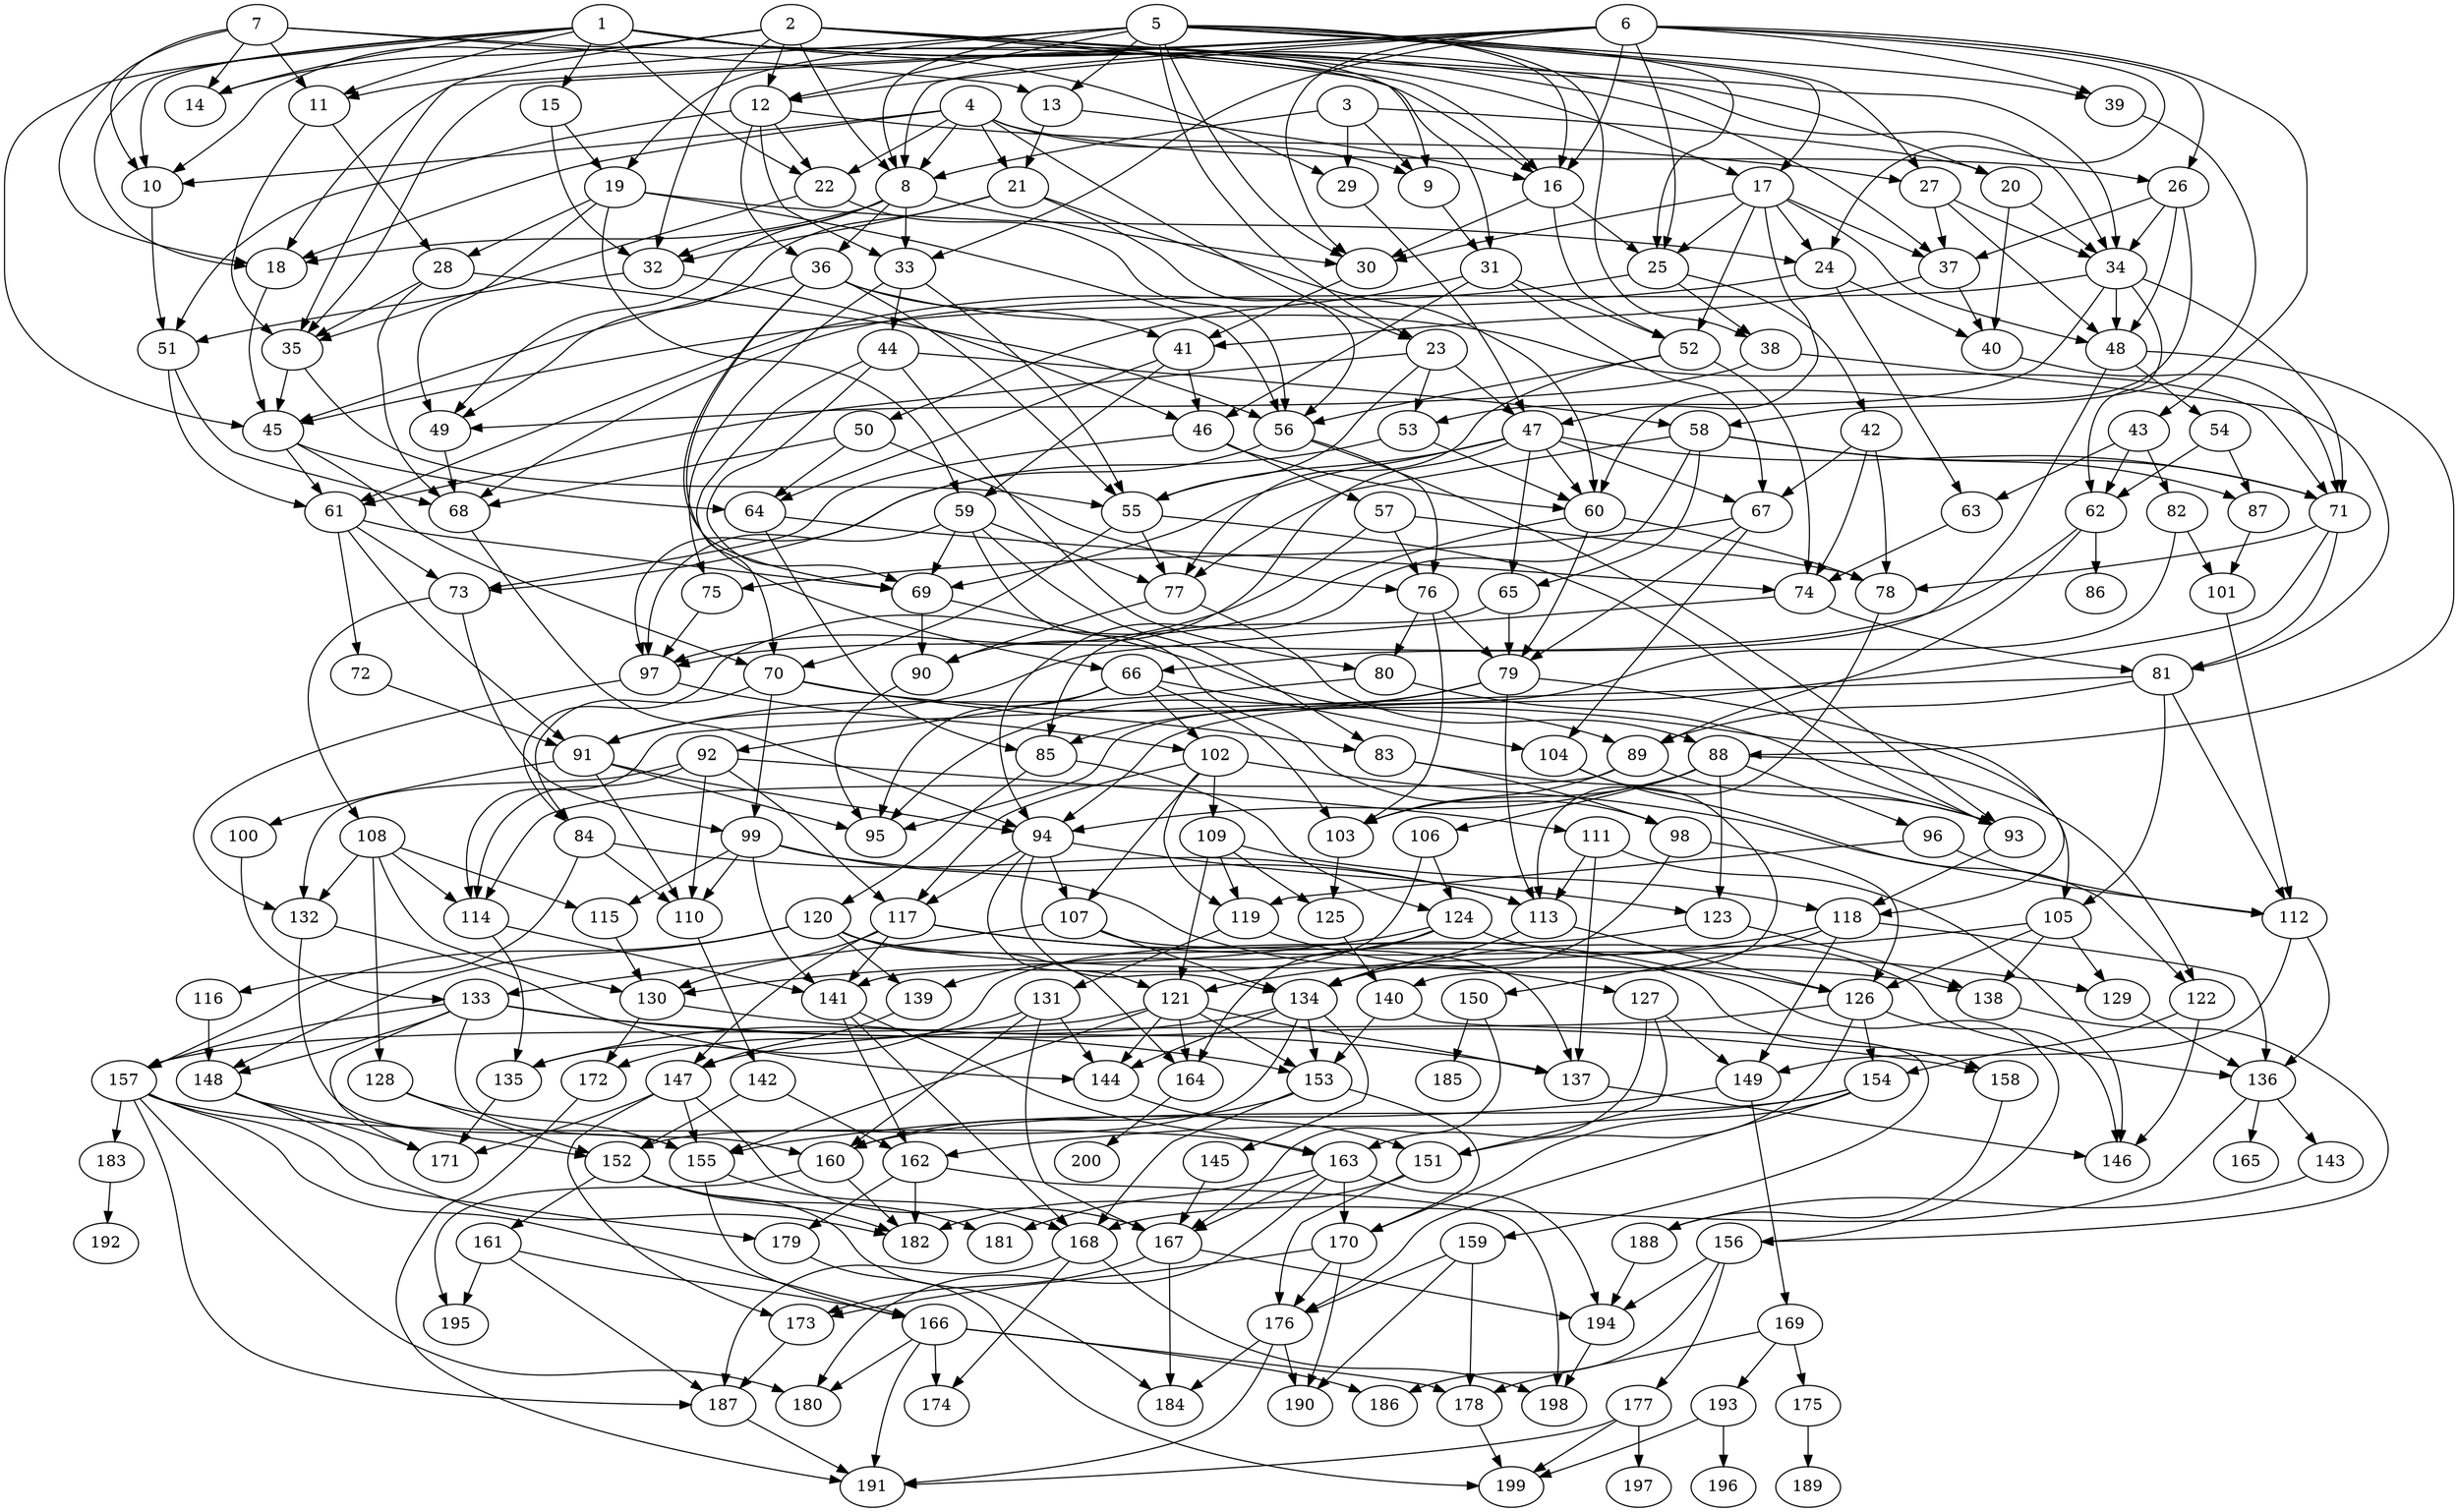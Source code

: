 // DAG automatically generated by daggen at Wed Apr 12 12:23:20 2017
// ./daggen --dot -n 200 --jump=5 --fat=0.4 --regularity=0.4 --density=0.6 
digraph G {
  1 [size="539940547506", alpha="0.11"]
  1 -> 10 [size ="411041792"]
  1 -> 11 [size ="411041792"]
  1 -> 14 [size ="411041792"]
  1 -> 15 [size ="411041792"]
  1 -> 17 [size ="411041792"]
  1 -> 18 [size ="411041792"]
  1 -> 22 [size ="411041792"]
  1 -> 29 [size ="411041792"]
  1 -> 31 [size ="411041792"]
  1 -> 34 [size ="411041792"]
  1 -> 37 [size ="411041792"]
  1 -> 45 [size ="411041792"]
  2 [size="538530536", alpha="0.06"]
  2 -> 8 [size ="33554432"]
  2 -> 9 [size ="33554432"]
  2 -> 10 [size ="33554432"]
  2 -> 12 [size ="33554432"]
  2 -> 14 [size ="33554432"]
  2 -> 16 [size ="33554432"]
  2 -> 20 [size ="33554432"]
  2 -> 32 [size ="33554432"]
  2 -> 34 [size ="33554432"]
  2 -> 35 [size ="33554432"]
  3 [size="231928233984", alpha="0.03"]
  3 -> 8 [size ="301989888"]
  3 -> 9 [size ="301989888"]
  3 -> 20 [size ="301989888"]
  3 -> 29 [size ="301989888"]
  4 [size="80306443537", alpha="0.03"]
  4 -> 8 [size ="75497472"]
  4 -> 9 [size ="75497472"]
  4 -> 10 [size ="75497472"]
  4 -> 18 [size ="75497472"]
  4 -> 21 [size ="75497472"]
  4 -> 22 [size ="75497472"]
  4 -> 23 [size ="75497472"]
  4 -> 26 [size ="75497472"]
  5 [size="1765596552", alpha="0.03"]
  5 -> 8 [size ="33554432"]
  5 -> 11 [size ="33554432"]
  5 -> 12 [size ="33554432"]
  5 -> 13 [size ="33554432"]
  5 -> 16 [size ="33554432"]
  5 -> 17 [size ="33554432"]
  5 -> 19 [size ="33554432"]
  5 -> 23 [size ="33554432"]
  5 -> 25 [size ="33554432"]
  5 -> 27 [size ="33554432"]
  5 -> 30 [size ="33554432"]
  5 -> 38 [size ="33554432"]
  5 -> 39 [size ="33554432"]
  6 [size="134217728000", alpha="0.03"]
  6 -> 8 [size ="209715200"]
  6 -> 12 [size ="209715200"]
  6 -> 16 [size ="209715200"]
  6 -> 18 [size ="209715200"]
  6 -> 24 [size ="209715200"]
  6 -> 25 [size ="209715200"]
  6 -> 26 [size ="209715200"]
  6 -> 30 [size ="209715200"]
  6 -> 33 [size ="209715200"]
  6 -> 35 [size ="209715200"]
  6 -> 39 [size ="209715200"]
  6 -> 43 [size ="209715200"]
  7 [size="28991029248", alpha="0.19"]
  7 -> 10 [size ="75497472"]
  7 -> 11 [size ="75497472"]
  7 -> 13 [size ="75497472"]
  7 -> 14 [size ="75497472"]
  7 -> 16 [size ="75497472"]
  7 -> 18 [size ="75497472"]
  8 [size="115069987140", alpha="0.19"]
  8 -> 18 [size ="134217728"]
  8 -> 30 [size ="134217728"]
  8 -> 32 [size ="134217728"]
  8 -> 33 [size ="134217728"]
  8 -> 36 [size ="134217728"]
  8 -> 49 [size ="134217728"]
  9 [size="2690249906", alpha="0.06"]
  9 -> 31 [size ="134217728"]
  10 [size="315975126691", alpha="0.17"]
  10 -> 51 [size ="209715200"]
  11 [size="7325046748", alpha="0.10"]
  11 -> 28 [size ="134217728"]
  11 -> 35 [size ="134217728"]
  12 [size="231928233984", alpha="0.11"]
  12 -> 22 [size ="301989888"]
  12 -> 27 [size ="301989888"]
  12 -> 33 [size ="301989888"]
  12 -> 36 [size ="301989888"]
  12 -> 51 [size ="301989888"]
  13 [size="68719476736", alpha="0.12"]
  13 -> 16 [size ="134217728"]
  13 -> 21 [size ="134217728"]
  14 [size="505006234952", alpha="0.17"]
  15 [size="68719476736", alpha="0.11"]
  15 -> 19 [size ="134217728"]
  15 -> 32 [size ="134217728"]
  16 [size="556146922190", alpha="0.17"]
  16 -> 25 [size ="411041792"]
  16 -> 30 [size ="411041792"]
  16 -> 52 [size ="411041792"]
  17 [size="2121445290", alpha="0.07"]
  17 -> 24 [size ="33554432"]
  17 -> 25 [size ="33554432"]
  17 -> 30 [size ="33554432"]
  17 -> 37 [size ="33554432"]
  17 -> 47 [size ="33554432"]
  17 -> 48 [size ="33554432"]
  17 -> 52 [size ="33554432"]
  18 [size="41412997309", alpha="0.05"]
  18 -> 45 [size ="838860800"]
  19 [size="368293445632", alpha="0.02"]
  19 -> 24 [size ="411041792"]
  19 -> 28 [size ="411041792"]
  19 -> 49 [size ="411041792"]
  19 -> 56 [size ="411041792"]
  19 -> 59 [size ="411041792"]
  20 [size="15794815656", alpha="0.19"]
  20 -> 34 [size ="536870912"]
  20 -> 40 [size ="536870912"]
  21 [size="83814534492", alpha="0.19"]
  21 -> 32 [size ="134217728"]
  21 -> 49 [size ="134217728"]
  21 -> 56 [size ="134217728"]
  21 -> 60 [size ="134217728"]
  22 [size="16439108037", alpha="0.06"]
  22 -> 35 [size ="33554432"]
  22 -> 56 [size ="33554432"]
  23 [size="136099098432", alpha="0.18"]
  23 -> 47 [size ="134217728"]
  23 -> 53 [size ="134217728"]
  23 -> 55 [size ="134217728"]
  23 -> 61 [size ="134217728"]
  24 [size="134217728000", alpha="0.09"]
  24 -> 40 [size ="209715200"]
  24 -> 45 [size ="209715200"]
  24 -> 63 [size ="209715200"]
  25 [size="185833736784", alpha="0.05"]
  25 -> 38 [size ="134217728"]
  25 -> 42 [size ="134217728"]
  25 -> 61 [size ="134217728"]
  26 [size="92008622750", alpha="0.04"]
  26 -> 34 [size ="411041792"]
  26 -> 37 [size ="411041792"]
  26 -> 48 [size ="411041792"]
  26 -> 60 [size ="411041792"]
  27 [size="2938072400", alpha="0.18"]
  27 -> 34 [size ="134217728"]
  27 -> 37 [size ="134217728"]
  27 -> 48 [size ="134217728"]
  28 [size="23878587142", alpha="0.19"]
  28 -> 35 [size ="411041792"]
  28 -> 56 [size ="411041792"]
  28 -> 68 [size ="411041792"]
  29 [size="28991029248", alpha="0.05"]
  29 -> 47 [size ="75497472"]
  30 [size="368293445632", alpha="0.19"]
  30 -> 41 [size ="411041792"]
  31 [size="68719476736", alpha="0.15"]
  31 -> 46 [size ="134217728"]
  31 -> 50 [size ="134217728"]
  31 -> 52 [size ="134217728"]
  31 -> 67 [size ="134217728"]
  32 [size="557866293088", alpha="0.01"]
  32 -> 46 [size ="536870912"]
  32 -> 51 [size ="536870912"]
  33 [size="468862696331", alpha="0.02"]
  33 -> 44 [size ="301989888"]
  33 -> 55 [size ="301989888"]
  33 -> 75 [size ="301989888"]
  34 [size="1073741824000", alpha="0.04"]
  34 -> 48 [size ="838860800"]
  34 -> 53 [size ="838860800"]
  34 -> 62 [size ="838860800"]
  34 -> 68 [size ="838860800"]
  34 -> 71 [size ="838860800"]
  35 [size="28898927332", alpha="0.14"]
  35 -> 45 [size ="33554432"]
  35 -> 55 [size ="33554432"]
  36 [size="17854504725", alpha="0.13"]
  36 -> 41 [size ="301989888"]
  36 -> 45 [size ="301989888"]
  36 -> 55 [size ="301989888"]
  36 -> 66 [size ="301989888"]
  36 -> 69 [size ="301989888"]
  36 -> 71 [size ="301989888"]
  37 [size="5215611325", alpha="0.17"]
  37 -> 40 [size ="134217728"]
  37 -> 41 [size ="134217728"]
  38 [size="109541058084", alpha="0.11"]
  38 -> 49 [size ="134217728"]
  38 -> 81 [size ="134217728"]
  39 [size="752282419838", alpha="0.12"]
  39 -> 58 [size ="679477248"]
  40 [size="59112267803", alpha="0.13"]
  40 -> 71 [size ="75497472"]
  41 [size="12950419438", alpha="0.08"]
  41 -> 46 [size ="209715200"]
  41 -> 59 [size ="209715200"]
  41 -> 64 [size ="209715200"]
  42 [size="5494626356", alpha="0.17"]
  42 -> 67 [size ="679477248"]
  42 -> 74 [size ="679477248"]
  42 -> 78 [size ="679477248"]
  43 [size="18928688436", alpha="0.00"]
  43 -> 62 [size ="411041792"]
  43 -> 63 [size ="411041792"]
  43 -> 82 [size ="411041792"]
  44 [size="368293445632", alpha="0.17"]
  44 -> 58 [size ="411041792"]
  44 -> 69 [size ="411041792"]
  44 -> 70 [size ="411041792"]
  44 -> 80 [size ="411041792"]
  45 [size="22160927212", alpha="0.00"]
  45 -> 61 [size ="536870912"]
  45 -> 64 [size ="536870912"]
  45 -> 70 [size ="536870912"]
  46 [size="8589934592", alpha="0.18"]
  46 -> 57 [size ="33554432"]
  46 -> 60 [size ="33554432"]
  46 -> 73 [size ="33554432"]
  47 [size="42279850926", alpha="0.05"]
  47 -> 55 [size ="33554432"]
  47 -> 60 [size ="33554432"]
  47 -> 65 [size ="33554432"]
  47 -> 67 [size ="33554432"]
  47 -> 69 [size ="33554432"]
  47 -> 71 [size ="33554432"]
  47 -> 90 [size ="33554432"]
  48 [size="3312476859", alpha="0.15"]
  48 -> 54 [size ="209715200"]
  48 -> 66 [size ="209715200"]
  48 -> 88 [size ="209715200"]
  49 [size="8589934592", alpha="0.18"]
  49 -> 68 [size ="33554432"]
  50 [size="20285829601", alpha="0.04"]
  50 -> 64 [size ="411041792"]
  50 -> 68 [size ="411041792"]
  50 -> 76 [size ="411041792"]
  51 [size="4954380841", alpha="0.00"]
  51 -> 61 [size ="209715200"]
  51 -> 68 [size ="209715200"]
  52 [size="231928233984", alpha="0.04"]
  52 -> 56 [size ="301989888"]
  52 -> 74 [size ="301989888"]
  52 -> 77 [size ="301989888"]
  53 [size="231928233984", alpha="0.10"]
  53 -> 60 [size ="301989888"]
  53 -> 73 [size ="301989888"]
  54 [size="38824656838", alpha="0.02"]
  54 -> 62 [size ="33554432"]
  54 -> 87 [size ="33554432"]
  55 [size="32156801128", alpha="0.00"]
  55 -> 70 [size ="536870912"]
  55 -> 77 [size ="536870912"]
  55 -> 93 [size ="536870912"]
  56 [size="8589934592", alpha="0.03"]
  56 -> 76 [size ="33554432"]
  56 -> 93 [size ="33554432"]
  56 -> 97 [size ="33554432"]
  57 [size="1339261639352", alpha="0.10"]
  57 -> 76 [size ="838860800"]
  57 -> 78 [size ="838860800"]
  57 -> 97 [size ="838860800"]
  58 [size="21116876433", alpha="0.02"]
  58 -> 65 [size ="411041792"]
  58 -> 71 [size ="411041792"]
  58 -> 77 [size ="411041792"]
  58 -> 87 [size ="411041792"]
  58 -> 94 [size ="411041792"]
  59 [size="8589934592", alpha="0.11"]
  59 -> 69 [size ="33554432"]
  59 -> 77 [size ="33554432"]
  59 -> 83 [size ="33554432"]
  59 -> 97 [size ="33554432"]
  59 -> 98 [size ="33554432"]
  60 [size="855006835696", alpha="0.04"]
  60 -> 78 [size ="536870912"]
  60 -> 79 [size ="536870912"]
  60 -> 84 [size ="536870912"]
  61 [size="471503759228", alpha="0.11"]
  61 -> 69 [size ="301989888"]
  61 -> 72 [size ="301989888"]
  61 -> 73 [size ="301989888"]
  61 -> 91 [size ="301989888"]
  62 [size="228433652460", alpha="0.09"]
  62 -> 86 [size ="536870912"]
  62 -> 89 [size ="536870912"]
  62 -> 97 [size ="536870912"]
  63 [size="7069147764", alpha="0.03"]
  63 -> 74 [size ="33554432"]
  64 [size="68719476736", alpha="0.04"]
  64 -> 74 [size ="134217728"]
  64 -> 85 [size ="134217728"]
  65 [size="2091676268", alpha="0.16"]
  65 -> 79 [size ="75497472"]
  65 -> 85 [size ="75497472"]
  66 [size="2349034249", alpha="0.04"]
  66 -> 92 [size ="75497472"]
  66 -> 95 [size ="75497472"]
  66 -> 102 [size ="75497472"]
  66 -> 103 [size ="75497472"]
  66 -> 104 [size ="75497472"]
  67 [size="1077674812", alpha="0.01"]
  67 -> 75 [size ="134217728"]
  67 -> 79 [size ="134217728"]
  67 -> 104 [size ="134217728"]
  68 [size="1073741824000", alpha="0.09"]
  68 -> 94 [size ="838860800"]
  69 [size="321537419138", alpha="0.04"]
  69 -> 89 [size ="209715200"]
  69 -> 90 [size ="209715200"]
  70 [size="28991029248", alpha="0.04"]
  70 -> 83 [size ="75497472"]
  70 -> 84 [size ="75497472"]
  70 -> 99 [size ="75497472"]
  70 -> 105 [size ="75497472"]
  71 [size="549755813888", alpha="0.20"]
  71 -> 78 [size ="536870912"]
  71 -> 81 [size ="536870912"]
  71 -> 94 [size ="536870912"]
  72 [size="141695173560", alpha="0.09"]
  72 -> 91 [size ="134217728"]
  73 [size="48688849766", alpha="0.02"]
  73 -> 99 [size ="838860800"]
  73 -> 108 [size ="838860800"]
  74 [size="2478337009", alpha="0.12"]
  74 -> 81 [size ="134217728"]
  74 -> 91 [size ="134217728"]
  75 [size="635453865", alpha="0.03"]
  75 -> 97 [size ="75497472"]
  76 [size="17537040772", alpha="0.17"]
  76 -> 79 [size ="301989888"]
  76 -> 80 [size ="301989888"]
  76 -> 103 [size ="301989888"]
  77 [size="782757789696", alpha="0.20"]
  77 -> 88 [size ="679477248"]
  77 -> 90 [size ="679477248"]
  78 [size="6085895638", alpha="0.18"]
  78 -> 113 [size ="134217728"]
  79 [size="549755813888", alpha="0.01"]
  79 -> 85 [size ="536870912"]
  79 -> 95 [size ="536870912"]
  79 -> 113 [size ="536870912"]
  79 -> 118 [size ="536870912"]
  80 [size="20213221415", alpha="0.03"]
  80 -> 91 [size ="75497472"]
  80 -> 93 [size ="75497472"]
  81 [size="42972040459", alpha="0.05"]
  81 -> 89 [size ="838860800"]
  81 -> 105 [size ="838860800"]
  81 -> 112 [size ="838860800"]
  81 -> 114 [size ="838860800"]
  82 [size="33392019638", alpha="0.03"]
  82 -> 95 [size ="838860800"]
  82 -> 101 [size ="838860800"]
  83 [size="15089567276", alpha="0.01"]
  83 -> 93 [size ="411041792"]
  83 -> 98 [size ="411041792"]
  84 [size="12026894202", alpha="0.05"]
  84 -> 110 [size ="209715200"]
  84 -> 113 [size ="209715200"]
  84 -> 116 [size ="209715200"]
  85 [size="18670935578", alpha="0.14"]
  85 -> 120 [size ="301989888"]
  85 -> 124 [size ="301989888"]
  86 [size="13006179830", alpha="0.07"]
  87 [size="1073741824000", alpha="0.02"]
  87 -> 101 [size ="838860800"]
  88 [size="368293445632", alpha="0.10"]
  88 -> 94 [size ="411041792"]
  88 -> 96 [size ="411041792"]
  88 -> 103 [size ="411041792"]
  88 -> 106 [size ="411041792"]
  88 -> 122 [size ="411041792"]
  88 -> 123 [size ="411041792"]
  89 [size="368293445632", alpha="0.12"]
  89 -> 93 [size ="411041792"]
  89 -> 103 [size ="411041792"]
  89 -> 114 [size ="411041792"]
  90 [size="1495210819", alpha="0.13"]
  90 -> 95 [size ="33554432"]
  91 [size="28991029248", alpha="0.11"]
  91 -> 94 [size ="75497472"]
  91 -> 95 [size ="75497472"]
  91 -> 100 [size ="75497472"]
  91 -> 110 [size ="75497472"]
  92 [size="907923242276", alpha="0.08"]
  92 -> 110 [size ="838860800"]
  92 -> 111 [size ="838860800"]
  92 -> 114 [size ="838860800"]
  92 -> 117 [size ="838860800"]
  92 -> 132 [size ="838860800"]
  93 [size="3942905694", alpha="0.03"]
  93 -> 118 [size ="301989888"]
  94 [size="370651003661", alpha="0.09"]
  94 -> 107 [size ="301989888"]
  94 -> 117 [size ="301989888"]
  94 -> 121 [size ="301989888"]
  94 -> 123 [size ="301989888"]
  94 -> 134 [size ="301989888"]
  95 [size="68719476736", alpha="0.16"]
  96 [size="900176411619", alpha="0.10"]
  96 -> 112 [size ="679477248"]
  96 -> 119 [size ="679477248"]
  97 [size="44908281456", alpha="0.06"]
  97 -> 102 [size ="134217728"]
  97 -> 132 [size ="134217728"]
  98 [size="30585832218", alpha="0.18"]
  98 -> 126 [size ="536870912"]
  98 -> 134 [size ="536870912"]
  99 [size="36217570381", alpha="0.17"]
  99 -> 110 [size ="838860800"]
  99 -> 113 [size ="838860800"]
  99 -> 115 [size ="838860800"]
  99 -> 127 [size ="838860800"]
  99 -> 141 [size ="838860800"]
  100 [size="47140740402", alpha="0.15"]
  100 -> 133 [size ="75497472"]
  101 [size="134217728000", alpha="0.19"]
  101 -> 112 [size ="209715200"]
  102 [size="24984939081", alpha="0.07"]
  102 -> 107 [size ="33554432"]
  102 -> 109 [size ="33554432"]
  102 -> 112 [size ="33554432"]
  102 -> 117 [size ="33554432"]
  102 -> 119 [size ="33554432"]
  103 [size="134217728000", alpha="0.04"]
  103 -> 125 [size ="209715200"]
  104 [size="350237221306", alpha="0.18"]
  104 -> 122 [size ="411041792"]
  104 -> 140 [size ="411041792"]
  105 [size="22009936026", alpha="0.06"]
  105 -> 126 [size ="411041792"]
  105 -> 129 [size ="411041792"]
  105 -> 134 [size ="411041792"]
  105 -> 138 [size ="411041792"]
  106 [size="9934012428", alpha="0.12"]
  106 -> 124 [size ="536870912"]
  106 -> 141 [size ="536870912"]
  107 [size="882494518268", alpha="0.01"]
  107 -> 133 [size ="679477248"]
  107 -> 134 [size ="679477248"]
  107 -> 137 [size ="679477248"]
  108 [size="1657961999", alpha="0.10"]
  108 -> 114 [size ="33554432"]
  108 -> 115 [size ="33554432"]
  108 -> 128 [size ="33554432"]
  108 -> 130 [size ="33554432"]
  108 -> 132 [size ="33554432"]
  109 [size="3592452653", alpha="0.04"]
  109 -> 118 [size ="75497472"]
  109 -> 119 [size ="75497472"]
  109 -> 121 [size ="75497472"]
  109 -> 125 [size ="75497472"]
  110 [size="4115585764", alpha="0.11"]
  110 -> 142 [size ="75497472"]
  111 [size="649268948432", alpha="0.08"]
  111 -> 113 [size ="536870912"]
  111 -> 137 [size ="536870912"]
  111 -> 146 [size ="536870912"]
  112 [size="28991029248", alpha="0.14"]
  112 -> 136 [size ="75497472"]
  112 -> 149 [size ="75497472"]
  113 [size="68719476736", alpha="0.20"]
  113 -> 126 [size ="134217728"]
  113 -> 134 [size ="134217728"]
  114 [size="309537276152", alpha="0.11"]
  114 -> 135 [size ="536870912"]
  114 -> 141 [size ="536870912"]
  115 [size="278465774348", alpha="0.01"]
  115 -> 130 [size ="838860800"]
  116 [size="19483580083", alpha="0.19"]
  116 -> 148 [size ="679477248"]
  117 [size="301005136", alpha="0.05"]
  117 -> 129 [size ="33554432"]
  117 -> 130 [size ="33554432"]
  117 -> 141 [size ="33554432"]
  117 -> 147 [size ="33554432"]
  117 -> 156 [size ="33554432"]
  118 [size="857308098918", alpha="0.12"]
  118 -> 121 [size ="679477248"]
  118 -> 136 [size ="679477248"]
  118 -> 149 [size ="679477248"]
  118 -> 150 [size ="679477248"]
  119 [size="8626878577", alpha="0.11"]
  119 -> 126 [size ="209715200"]
  119 -> 131 [size ="209715200"]
  120 [size="19289766078", alpha="0.08"]
  120 -> 138 [size ="33554432"]
  120 -> 139 [size ="33554432"]
  120 -> 148 [size ="33554432"]
  120 -> 157 [size ="33554432"]
  120 -> 158 [size ="33554432"]
  120 -> 164 [size ="33554432"]
  121 [size="391457492227", alpha="0.13"]
  121 -> 137 [size ="679477248"]
  121 -> 144 [size ="679477248"]
  121 -> 153 [size ="679477248"]
  121 -> 155 [size ="679477248"]
  121 -> 157 [size ="679477248"]
  121 -> 164 [size ="679477248"]
  122 [size="18983483129", alpha="0.10"]
  122 -> 146 [size ="301989888"]
  122 -> 154 [size ="301989888"]
  123 [size="1733494691", alpha="0.18"]
  123 -> 135 [size ="33554432"]
  123 -> 138 [size ="33554432"]
  124 [size="26724680043", alpha="0.04"]
  124 -> 130 [size ="75497472"]
  124 -> 136 [size ="75497472"]
  124 -> 139 [size ="75497472"]
  124 -> 164 [size ="75497472"]
  125 [size="109032109363", alpha="0.20"]
  125 -> 140 [size ="75497472"]
  126 [size="328651070488", alpha="0.02"]
  126 -> 146 [size ="536870912"]
  126 -> 147 [size ="536870912"]
  126 -> 151 [size ="536870912"]
  126 -> 154 [size ="536870912"]
  127 [size="782757789696", alpha="0.19"]
  127 -> 149 [size ="679477248"]
  127 -> 151 [size ="679477248"]
  127 -> 163 [size ="679477248"]
  128 [size="46992613353", alpha="0.16"]
  128 -> 152 [size ="838860800"]
  128 -> 155 [size ="838860800"]
  129 [size="35217108759", alpha="0.12"]
  129 -> 136 [size ="33554432"]
  130 [size="549755813888", alpha="0.15"]
  130 -> 137 [size ="536870912"]
  130 -> 172 [size ="536870912"]
  131 [size="9383649916", alpha="0.11"]
  131 -> 144 [size ="209715200"]
  131 -> 160 [size ="209715200"]
  131 -> 167 [size ="209715200"]
  131 -> 172 [size ="209715200"]
  132 [size="22186035240", alpha="0.19"]
  132 -> 144 [size ="679477248"]
  132 -> 155 [size ="679477248"]
  133 [size="108553290824", alpha="0.02"]
  133 -> 148 [size ="209715200"]
  133 -> 153 [size ="209715200"]
  133 -> 157 [size ="209715200"]
  133 -> 158 [size ="209715200"]
  133 -> 160 [size ="209715200"]
  133 -> 171 [size ="209715200"]
  134 [size="279378274621", alpha="0.08"]
  134 -> 135 [size ="301989888"]
  134 -> 144 [size ="301989888"]
  134 -> 145 [size ="301989888"]
  134 -> 152 [size ="301989888"]
  134 -> 153 [size ="301989888"]
  135 [size="1768334482", alpha="0.00"]
  135 -> 171 [size ="33554432"]
  136 [size="18573523437", alpha="0.15"]
  136 -> 143 [size ="411041792"]
  136 -> 165 [size ="411041792"]
  136 -> 168 [size ="411041792"]
  137 [size="4144426411", alpha="0.01"]
  137 -> 146 [size ="209715200"]
  138 [size="608922203808", alpha="0.04"]
  138 -> 156 [size ="679477248"]
  139 [size="2448327147", alpha="0.18"]
  139 -> 147 [size ="75497472"]
  140 [size="24821239323", alpha="0.06"]
  140 -> 153 [size ="679477248"]
  140 -> 159 [size ="679477248"]
  141 [size="549755813888", alpha="0.05"]
  141 -> 162 [size ="536870912"]
  141 -> 163 [size ="536870912"]
  141 -> 168 [size ="536870912"]
  142 [size="68719476736", alpha="0.08"]
  142 -> 152 [size ="134217728"]
  142 -> 162 [size ="134217728"]
  143 [size="12953861437", alpha="0.00"]
  143 -> 188 [size ="209715200"]
  144 [size="368293445632", alpha="0.20"]
  144 -> 151 [size ="411041792"]
  145 [size="3296662060", alpha="0.04"]
  145 -> 167 [size ="209715200"]
  146 [size="23289770618", alpha="0.14"]
  147 [size="2260237900", alpha="0.04"]
  147 -> 155 [size ="134217728"]
  147 -> 167 [size ="134217728"]
  147 -> 171 [size ="134217728"]
  147 -> 173 [size ="134217728"]
  148 [size="549755813888", alpha="0.08"]
  148 -> 152 [size ="536870912"]
  148 -> 171 [size ="536870912"]
  148 -> 182 [size ="536870912"]
  149 [size="178806123912", alpha="0.10"]
  149 -> 155 [size ="134217728"]
  149 -> 169 [size ="134217728"]
  150 [size="5095885929", alpha="0.15"]
  150 -> 167 [size ="209715200"]
  150 -> 185 [size ="209715200"]
  151 [size="76681225344", alpha="0.18"]
  151 -> 176 [size ="134217728"]
  151 -> 182 [size ="134217728"]
  152 [size="290394042707", alpha="0.17"]
  152 -> 161 [size ="301989888"]
  152 -> 181 [size ="301989888"]
  152 -> 182 [size ="301989888"]
  152 -> 184 [size ="301989888"]
  153 [size="840059449424", alpha="0.06"]
  153 -> 160 [size ="536870912"]
  153 -> 168 [size ="536870912"]
  153 -> 170 [size ="536870912"]
  154 [size="596806121700", alpha="0.02"]
  154 -> 160 [size ="679477248"]
  154 -> 162 [size ="679477248"]
  154 -> 170 [size ="679477248"]
  154 -> 176 [size ="679477248"]
  155 [size="17871371074", alpha="0.06"]
  155 -> 166 [size ="411041792"]
  155 -> 168 [size ="411041792"]
  156 [size="37157542909", alpha="0.07"]
  156 -> 177 [size ="33554432"]
  156 -> 186 [size ="33554432"]
  156 -> 194 [size ="33554432"]
  157 [size="288981284190", alpha="0.00"]
  157 -> 163 [size ="411041792"]
  157 -> 166 [size ="411041792"]
  157 -> 179 [size ="411041792"]
  157 -> 180 [size ="411041792"]
  157 -> 183 [size ="411041792"]
  157 -> 187 [size ="411041792"]
  158 [size="368293445632", alpha="0.18"]
  158 -> 188 [size ="411041792"]
  159 [size="28055305880", alpha="0.10"]
  159 -> 176 [size ="33554432"]
  159 -> 178 [size ="33554432"]
  159 -> 190 [size ="33554432"]
  160 [size="32265840651", alpha="0.15"]
  160 -> 182 [size ="33554432"]
  160 -> 195 [size ="33554432"]
  161 [size="311036862682", alpha="0.07"]
  161 -> 166 [size ="411041792"]
  161 -> 187 [size ="411041792"]
  161 -> 195 [size ="411041792"]
  162 [size="178580353969", alpha="0.09"]
  162 -> 179 [size ="679477248"]
  162 -> 182 [size ="679477248"]
  162 -> 198 [size ="679477248"]
  163 [size="708649650176", alpha="0.15"]
  163 -> 167 [size ="536870912"]
  163 -> 170 [size ="536870912"]
  163 -> 180 [size ="536870912"]
  163 -> 181 [size ="536870912"]
  163 -> 194 [size ="536870912"]
  164 [size="236320167970", alpha="0.02"]
  164 -> 200 [size ="301989888"]
  165 [size="880341080268", alpha="0.08"]
  166 [size="549755813888", alpha="0.16"]
  166 -> 174 [size ="536870912"]
  166 -> 178 [size ="536870912"]
  166 -> 180 [size ="536870912"]
  166 -> 186 [size ="536870912"]
  166 -> 191 [size ="536870912"]
  167 [size="134217728000", alpha="0.10"]
  167 -> 173 [size ="209715200"]
  167 -> 184 [size ="209715200"]
  167 -> 194 [size ="209715200"]
  168 [size="549755813888", alpha="0.05"]
  168 -> 174 [size ="536870912"]
  168 -> 187 [size ="536870912"]
  168 -> 198 [size ="536870912"]
  169 [size="18125513315", alpha="0.17"]
  169 -> 175 [size ="33554432"]
  169 -> 178 [size ="33554432"]
  169 -> 193 [size ="33554432"]
  170 [size="1870069517", alpha="0.20"]
  170 -> 173 [size ="134217728"]
  170 -> 176 [size ="134217728"]
  170 -> 190 [size ="134217728"]
  171 [size="7073857011", alpha="0.08"]
  172 [size="231928233984", alpha="0.04"]
  172 -> 191 [size ="301989888"]
  173 [size="790843262687", alpha="0.12"]
  173 -> 187 [size ="679477248"]
  174 [size="231928233984", alpha="0.20"]
  175 [size="1073741824000", alpha="0.13"]
  175 -> 189 [size ="838860800"]
  176 [size="134217728000", alpha="0.08"]
  176 -> 184 [size ="209715200"]
  176 -> 190 [size ="209715200"]
  176 -> 191 [size ="209715200"]
  177 [size="8589934592", alpha="0.08"]
  177 -> 191 [size ="33554432"]
  177 -> 197 [size ="33554432"]
  177 -> 199 [size ="33554432"]
  178 [size="16997777761", alpha="0.10"]
  178 -> 199 [size ="411041792"]
  179 [size="176177103684", alpha="0.02"]
  179 -> 199 [size ="411041792"]
  180 [size="8589934592", alpha="0.18"]
  181 [size="8589934592", alpha="0.12"]
  182 [size="1112270784245", alpha="0.15"]
  183 [size="6654253918", alpha="0.01"]
  183 -> 192 [size ="536870912"]
  184 [size="464027340061", alpha="0.18"]
  185 [size="34248069713", alpha="0.10"]
  186 [size="134217728000", alpha="0.20"]
  187 [size="39498128463", alpha="0.17"]
  187 -> 191 [size ="679477248"]
  188 [size="68719476736", alpha="0.07"]
  188 -> 194 [size ="134217728"]
  189 [size="83220465324", alpha="0.03"]
  190 [size="68719476736", alpha="0.20"]
  191 [size="368293445632", alpha="0.09"]
  192 [size="396895952244", alpha="0.10"]
  193 [size="5752826384", alpha="0.13"]
  193 -> 196 [size ="134217728"]
  193 -> 199 [size ="134217728"]
  194 [size="8530521500", alpha="0.02"]
  194 -> 198 [size ="134217728"]
  195 [size="861964054475", alpha="0.04"]
  196 [size="28991029248", alpha="0.09"]
  197 [size="8589934592", alpha="0.06"]
  198 [size="25746657519", alpha="0.14"]
  199 [size="782757789696", alpha="0.09"]
  200 [size="25105199727", alpha="0.03"]
}
